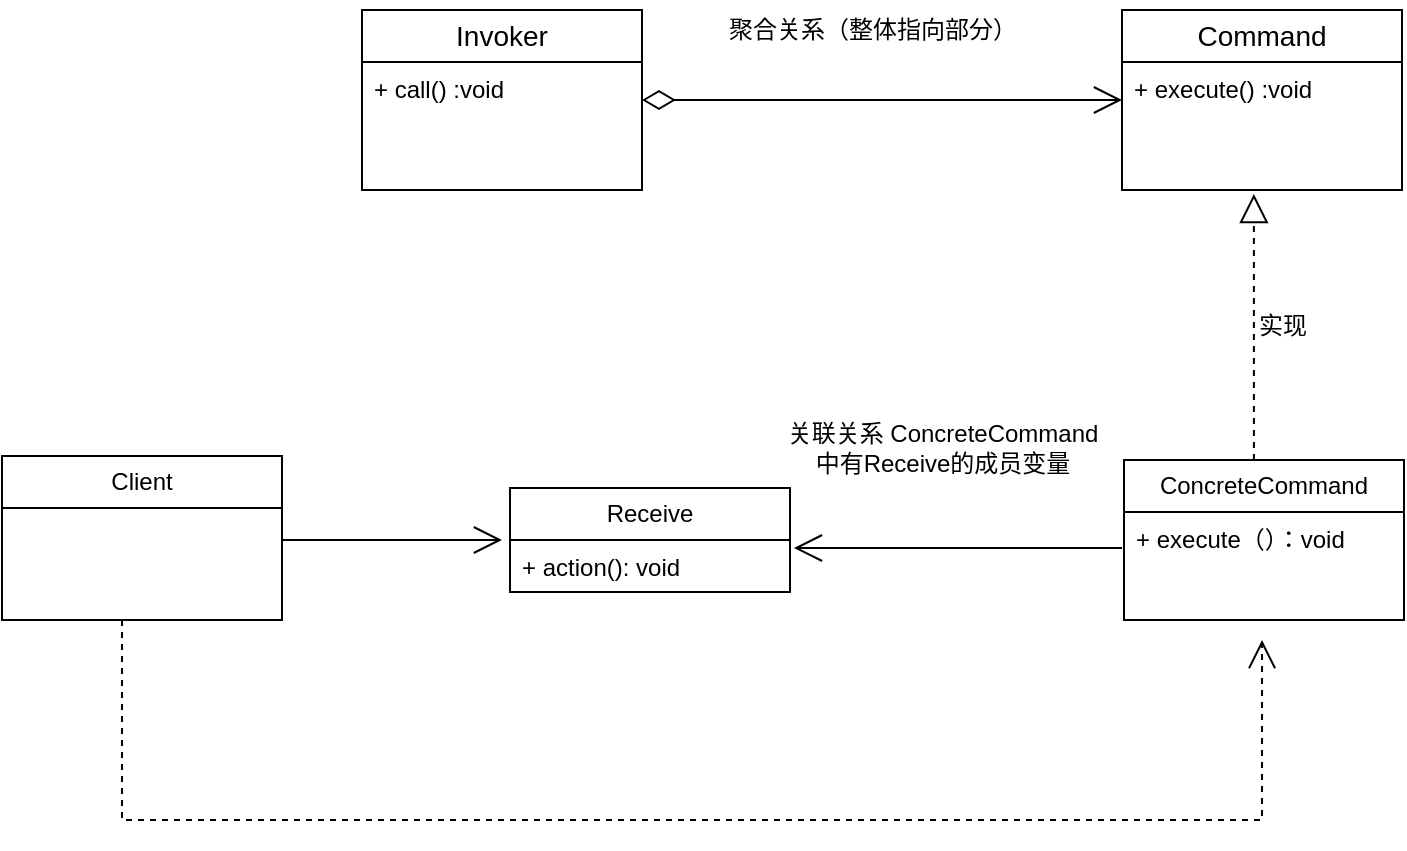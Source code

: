 <mxfile version="27.0.6">
  <diagram name="第 1 页" id="X7RUvKaS46W2HDZ5xtgd">
    <mxGraphModel dx="1426" dy="751" grid="1" gridSize="10" guides="1" tooltips="1" connect="1" arrows="1" fold="1" page="1" pageScale="1" pageWidth="827" pageHeight="1169" math="0" shadow="0">
      <root>
        <mxCell id="0" />
        <mxCell id="1" parent="0" />
        <mxCell id="htCyPlzy-lgZJNy7E7vI-5" value="&lt;font style=&quot;vertical-align: inherit;&quot; class=&quot;notranslate fyzs-translate-target fyzs-translate-target-wrapper&quot;&gt;&lt;font style=&quot;vertical-align: inherit;&quot; class=&quot;notranslate fyzs-translate-target fyzs-translate-target-box&quot;&gt;&lt;font style=&quot;vertical-align: inherit;&quot; title=&quot;j&quot; class=&quot;notranslate fyzs-translate-target fyzs-translate-target-text&quot;&gt;聚合关系（整体指向部分）&lt;/font&gt;&lt;/font&gt;&lt;/font&gt;" style="text;html=1;align=center;verticalAlign=middle;resizable=0;points=[];autosize=1;strokeColor=none;fillColor=none;" vertex="1" parent="1">
          <mxGeometry x="370" y="160" width="170" height="30" as="geometry" />
        </mxCell>
        <mxCell id="htCyPlzy-lgZJNy7E7vI-12" value="&lt;span style=&quot;font-size: 14px;&quot;&gt;&lt;font style=&quot;vertical-align: inherit;&quot; class=&quot;notranslate fyzs-translate-target fyzs-translate-target-wrapper&quot;&gt;&lt;font style=&quot;vertical-align: inherit;&quot; class=&quot;notranslate fyzs-translate-target fyzs-translate-target-box&quot;&gt;&lt;font style=&quot;vertical-align: inherit;&quot; title=&quot;Invoker&quot; class=&quot;notranslate fyzs-translate-target fyzs-translate-target-text&quot;&gt;Invoker&lt;/font&gt;&lt;/font&gt;&lt;/font&gt;&lt;/span&gt;" style="swimlane;fontStyle=0;childLayout=stackLayout;horizontal=1;startSize=26;fillColor=none;horizontalStack=0;resizeParent=1;resizeParentMax=0;resizeLast=0;collapsible=1;marginBottom=0;whiteSpace=wrap;html=1;" vertex="1" parent="1">
          <mxGeometry x="200" y="165" width="140" height="90" as="geometry" />
        </mxCell>
        <mxCell id="htCyPlzy-lgZJNy7E7vI-13" value="&lt;font style=&quot;vertical-align: inherit;&quot; class=&quot;notranslate fyzs-translate-target fyzs-translate-target-wrapper&quot;&gt;&lt;font style=&quot;vertical-align: inherit;&quot; class=&quot;notranslate fyzs-translate-target fyzs-translate-target-box&quot;&gt;&lt;font style=&quot;vertical-align: inherit;&quot; title=&quot;+&quot; class=&quot;notranslate fyzs-translate-target fyzs-translate-target-text&quot;&gt;+ call() :void&lt;/font&gt;&lt;/font&gt;&lt;/font&gt;" style="text;strokeColor=none;fillColor=none;align=left;verticalAlign=top;spacingLeft=4;spacingRight=4;overflow=hidden;rotatable=0;points=[[0,0.5],[1,0.5]];portConstraint=eastwest;whiteSpace=wrap;html=1;" vertex="1" parent="htCyPlzy-lgZJNy7E7vI-12">
          <mxGeometry y="26" width="140" height="64" as="geometry" />
        </mxCell>
        <mxCell id="htCyPlzy-lgZJNy7E7vI-16" value="" style="endArrow=open;html=1;endSize=12;startArrow=diamondThin;startSize=14;startFill=0;edgeStyle=orthogonalEdgeStyle;align=left;verticalAlign=bottom;rounded=0;" edge="1" parent="1">
          <mxGeometry x="-1" y="3" relative="1" as="geometry">
            <mxPoint x="340" y="210" as="sourcePoint" />
            <mxPoint x="580" y="210" as="targetPoint" />
          </mxGeometry>
        </mxCell>
        <mxCell id="htCyPlzy-lgZJNy7E7vI-17" value="&lt;span style=&quot;font-size: 14px;&quot;&gt;&lt;font style=&quot;vertical-align: inherit;&quot; class=&quot;notranslate fyzs-translate-target fyzs-translate-target-wrapper&quot;&gt;&lt;font style=&quot;vertical-align: inherit;&quot; class=&quot;notranslate fyzs-translate-target fyzs-translate-target-box&quot;&gt;&lt;font style=&quot;vertical-align: inherit;&quot; title=&quot;Invoker&quot; class=&quot;notranslate fyzs-translate-target fyzs-translate-target-text&quot;&gt;Command&lt;/font&gt;&lt;/font&gt;&lt;/font&gt;&lt;/span&gt;" style="swimlane;fontStyle=0;childLayout=stackLayout;horizontal=1;startSize=26;fillColor=none;horizontalStack=0;resizeParent=1;resizeParentMax=0;resizeLast=0;collapsible=1;marginBottom=0;whiteSpace=wrap;html=1;" vertex="1" parent="1">
          <mxGeometry x="580" y="165" width="140" height="90" as="geometry" />
        </mxCell>
        <mxCell id="htCyPlzy-lgZJNy7E7vI-18" value="&lt;font style=&quot;vertical-align: inherit;&quot; class=&quot;notranslate fyzs-translate-target fyzs-translate-target-wrapper&quot;&gt;&lt;font style=&quot;vertical-align: inherit;&quot; class=&quot;notranslate fyzs-translate-target fyzs-translate-target-box&quot;&gt;&lt;font style=&quot;vertical-align: inherit;&quot; title=&quot;+&quot; class=&quot;notranslate fyzs-translate-target fyzs-translate-target-text&quot;&gt;+ execute() :void&lt;/font&gt;&lt;/font&gt;&lt;/font&gt;" style="text;strokeColor=none;fillColor=none;align=left;verticalAlign=top;spacingLeft=4;spacingRight=4;overflow=hidden;rotatable=0;points=[[0,0.5],[1,0.5]];portConstraint=eastwest;whiteSpace=wrap;html=1;" vertex="1" parent="htCyPlzy-lgZJNy7E7vI-17">
          <mxGeometry y="26" width="140" height="64" as="geometry" />
        </mxCell>
        <mxCell id="htCyPlzy-lgZJNy7E7vI-19" value="&lt;font style=&quot;vertical-align: inherit;&quot; class=&quot;notranslate fyzs-translate-target fyzs-translate-target-wrapper&quot;&gt;&lt;font style=&quot;vertical-align: inherit;&quot; class=&quot;notranslate fyzs-translate-target fyzs-translate-target-box&quot;&gt;&lt;font style=&quot;vertical-align: inherit;&quot; title=&quot;Classname&quot; class=&quot;notranslate fyzs-translate-target fyzs-translate-target-text&quot;&gt;ConcreteCommand&lt;/font&gt;&lt;/font&gt;&lt;/font&gt;" style="swimlane;fontStyle=0;childLayout=stackLayout;horizontal=1;startSize=26;fillColor=none;horizontalStack=0;resizeParent=1;resizeParentMax=0;resizeLast=0;collapsible=1;marginBottom=0;whiteSpace=wrap;html=1;" vertex="1" parent="1">
          <mxGeometry x="581" y="390" width="140" height="80" as="geometry" />
        </mxCell>
        <mxCell id="htCyPlzy-lgZJNy7E7vI-20" value="&lt;font style=&quot;vertical-align: inherit;&quot; class=&quot;notranslate fyzs-translate-target fyzs-translate-target-wrapper&quot;&gt;&lt;font style=&quot;vertical-align: inherit;&quot; class=&quot;notranslate fyzs-translate-target fyzs-translate-target-box&quot;&gt;&lt;font style=&quot;vertical-align: inherit;&quot; title=&quot;+ execute() :void&quot; class=&quot;notranslate fyzs-translate-target fyzs-translate-target-text&quot;&gt;+ execute（）：void&lt;/font&gt;&lt;/font&gt;&lt;/font&gt;" style="text;strokeColor=none;fillColor=none;align=left;verticalAlign=top;spacingLeft=4;spacingRight=4;overflow=hidden;rotatable=0;points=[[0,0.5],[1,0.5]];portConstraint=eastwest;whiteSpace=wrap;html=1;" vertex="1" parent="htCyPlzy-lgZJNy7E7vI-19">
          <mxGeometry y="26" width="140" height="54" as="geometry" />
        </mxCell>
        <mxCell id="htCyPlzy-lgZJNy7E7vI-23" value="" style="endArrow=block;dashed=1;endFill=0;endSize=12;html=1;rounded=0;entryX=0.471;entryY=1.031;entryDx=0;entryDy=0;entryPerimeter=0;exitX=0.464;exitY=0;exitDx=0;exitDy=0;exitPerimeter=0;" edge="1" parent="1" source="htCyPlzy-lgZJNy7E7vI-19" target="htCyPlzy-lgZJNy7E7vI-18">
          <mxGeometry width="160" relative="1" as="geometry">
            <mxPoint x="650" y="380" as="sourcePoint" />
            <mxPoint x="770" y="340" as="targetPoint" />
          </mxGeometry>
        </mxCell>
        <mxCell id="htCyPlzy-lgZJNy7E7vI-24" value="&lt;font style=&quot;vertical-align: inherit;&quot; class=&quot;notranslate fyzs-translate-target fyzs-translate-target-wrapper&quot;&gt;&lt;font style=&quot;vertical-align: inherit;&quot; class=&quot;notranslate fyzs-translate-target fyzs-translate-target-box&quot;&gt;&lt;font style=&quot;vertical-align: inherit;&quot; title=&quot;s&quot; class=&quot;notranslate fyzs-translate-target fyzs-translate-target-text&quot;&gt;实现&lt;/font&gt;&lt;/font&gt;&lt;/font&gt;" style="text;html=1;align=center;verticalAlign=middle;resizable=0;points=[];autosize=1;strokeColor=none;fillColor=none;" vertex="1" parent="1">
          <mxGeometry x="635" y="308" width="50" height="30" as="geometry" />
        </mxCell>
        <mxCell id="htCyPlzy-lgZJNy7E7vI-25" value="&lt;font style=&quot;vertical-align: inherit;&quot; class=&quot;notranslate fyzs-translate-target fyzs-translate-target-wrapper&quot;&gt;&lt;font style=&quot;vertical-align: inherit;&quot; class=&quot;notranslate fyzs-translate-target fyzs-translate-target-box&quot;&gt;&lt;font style=&quot;vertical-align: inherit;&quot; title=&quot;Classname&quot; class=&quot;notranslate fyzs-translate-target fyzs-translate-target-text&quot;&gt;Receive&lt;/font&gt;&lt;/font&gt;&lt;/font&gt;" style="swimlane;fontStyle=0;childLayout=stackLayout;horizontal=1;startSize=26;fillColor=none;horizontalStack=0;resizeParent=1;resizeParentMax=0;resizeLast=0;collapsible=1;marginBottom=0;whiteSpace=wrap;html=1;" vertex="1" parent="1">
          <mxGeometry x="274" y="404" width="140" height="52" as="geometry" />
        </mxCell>
        <mxCell id="htCyPlzy-lgZJNy7E7vI-26" value="&lt;font style=&quot;vertical-align: inherit;&quot; class=&quot;notranslate fyzs-translate-target fyzs-translate-target-wrapper&quot;&gt;&lt;font style=&quot;vertical-align: inherit;&quot; class=&quot;notranslate fyzs-translate-target fyzs-translate-target-box&quot;&gt;&lt;font style=&quot;vertical-align: inherit;&quot; title=&quot;+ field: type&quot; class=&quot;notranslate fyzs-translate-target fyzs-translate-target-text&quot;&gt;+ action(): void&lt;/font&gt;&lt;/font&gt;&lt;/font&gt;" style="text;strokeColor=none;fillColor=none;align=left;verticalAlign=top;spacingLeft=4;spacingRight=4;overflow=hidden;rotatable=0;points=[[0,0.5],[1,0.5]];portConstraint=eastwest;whiteSpace=wrap;html=1;" vertex="1" parent="htCyPlzy-lgZJNy7E7vI-25">
          <mxGeometry y="26" width="140" height="26" as="geometry" />
        </mxCell>
        <mxCell id="htCyPlzy-lgZJNy7E7vI-29" value="" style="endArrow=open;endFill=1;endSize=12;html=1;rounded=0;entryX=1.007;entryY=0.808;entryDx=0;entryDy=0;entryPerimeter=0;exitX=-0.007;exitY=0.333;exitDx=0;exitDy=0;exitPerimeter=0;" edge="1" parent="1" source="htCyPlzy-lgZJNy7E7vI-20">
          <mxGeometry width="160" relative="1" as="geometry">
            <mxPoint x="581" y="410" as="sourcePoint" />
            <mxPoint x="415.98" y="434.008" as="targetPoint" />
          </mxGeometry>
        </mxCell>
        <mxCell id="htCyPlzy-lgZJNy7E7vI-30" value="&lt;font style=&quot;vertical-align: inherit;&quot; class=&quot;notranslate fyzs-translate-target fyzs-translate-target-wrapper&quot;&gt;&lt;font style=&quot;vertical-align: inherit;&quot; class=&quot;notranslate fyzs-translate-target fyzs-translate-target-box&quot;&gt;&lt;font style=&quot;vertical-align: inherit;&quot; title=&quot;g&quot; class=&quot;notranslate fyzs-translate-target fyzs-translate-target-text&quot;&gt;关联关系 ConcreteCommand&lt;/font&gt;&lt;/font&gt;&lt;/font&gt;&lt;div&gt;&lt;font style=&quot;vertical-align: inherit;&quot; class=&quot;notranslate fyzs-translate-target fyzs-translate-target-wrapper&quot;&gt;&lt;font style=&quot;vertical-align: inherit;&quot; class=&quot;notranslate fyzs-translate-target fyzs-translate-target-box&quot;&gt;&lt;font style=&quot;vertical-align: inherit;&quot; title=&quot;z&quot; class=&quot;notranslate fyzs-translate-target fyzs-translate-target-text&quot;&gt;中有Receive的成员变量&lt;/font&gt;&lt;/font&gt;&lt;/font&gt;&lt;/div&gt;" style="text;html=1;align=center;verticalAlign=middle;resizable=0;points=[];autosize=1;strokeColor=none;fillColor=none;" vertex="1" parent="1">
          <mxGeometry x="400" y="364" width="180" height="40" as="geometry" />
        </mxCell>
        <mxCell id="htCyPlzy-lgZJNy7E7vI-31" value="&lt;font style=&quot;vertical-align: inherit;&quot; class=&quot;notranslate fyzs-translate-target fyzs-translate-target-wrapper&quot;&gt;&lt;font style=&quot;vertical-align: inherit;&quot; class=&quot;notranslate fyzs-translate-target fyzs-translate-target-box&quot;&gt;&lt;font style=&quot;vertical-align: inherit;&quot; title=&quot;Classname&quot; class=&quot;notranslate fyzs-translate-target fyzs-translate-target-text&quot;&gt;Client&lt;/font&gt;&lt;/font&gt;&lt;/font&gt;" style="swimlane;fontStyle=0;childLayout=stackLayout;horizontal=1;startSize=26;fillColor=none;horizontalStack=0;resizeParent=1;resizeParentMax=0;resizeLast=0;collapsible=1;marginBottom=0;whiteSpace=wrap;html=1;" vertex="1" parent="1">
          <mxGeometry x="20" y="388" width="140" height="82" as="geometry" />
        </mxCell>
        <mxCell id="htCyPlzy-lgZJNy7E7vI-35" value="" style="endArrow=open;endFill=1;endSize=12;html=1;rounded=0;" edge="1" parent="1">
          <mxGeometry width="160" relative="1" as="geometry">
            <mxPoint x="160" y="430" as="sourcePoint" />
            <mxPoint x="270" y="430" as="targetPoint" />
          </mxGeometry>
        </mxCell>
        <mxCell id="htCyPlzy-lgZJNy7E7vI-36" value="" style="endArrow=open;endSize=12;dashed=1;html=1;rounded=0;entryX=0.493;entryY=1.185;entryDx=0;entryDy=0;entryPerimeter=0;" edge="1" parent="1" target="htCyPlzy-lgZJNy7E7vI-20">
          <mxGeometry width="160" relative="1" as="geometry">
            <mxPoint x="80" y="470" as="sourcePoint" />
            <mxPoint x="680" y="570" as="targetPoint" />
            <Array as="points">
              <mxPoint x="80" y="570" />
              <mxPoint x="650" y="570" />
            </Array>
          </mxGeometry>
        </mxCell>
      </root>
    </mxGraphModel>
  </diagram>
</mxfile>

